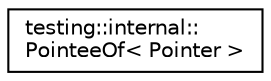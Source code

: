 digraph "Graphical Class Hierarchy"
{
  edge [fontname="Helvetica",fontsize="10",labelfontname="Helvetica",labelfontsize="10"];
  node [fontname="Helvetica",fontsize="10",shape=record];
  rankdir="LR";
  Node1 [label="testing::internal::\lPointeeOf\< Pointer \>",height=0.2,width=0.4,color="black", fillcolor="white", style="filled",URL="$structtesting_1_1internal_1_1_pointee_of.html"];
}
